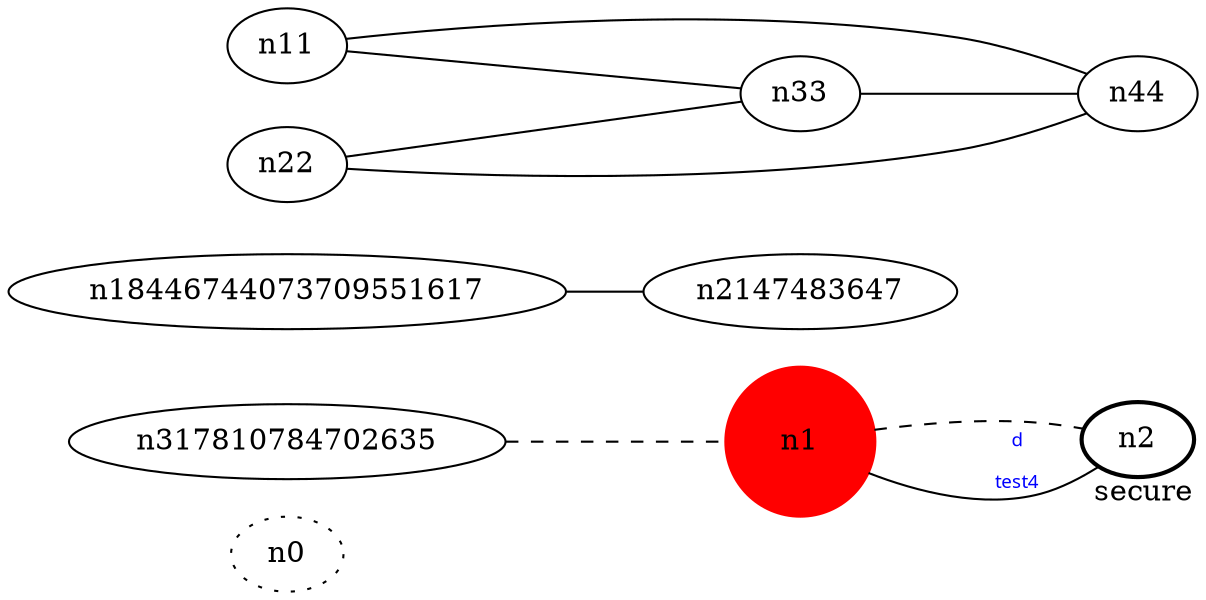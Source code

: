 graph test4 {
	rankdir=LR;
	fontcolor=blue; /* c0; c1; c0 -- c1 */
	n0 [style=dotted, fillcolor="#123457"]; // c2; c3; c2 -- c3
	n1 [height=1, width=1, color=red, style=filled];
	n2 [style=bold, xlabel="secure"];
	n317810784702635 -- n1 -- n2[style=dashed];
	n1 -- n2 [fontname="comic sans", label="d\n\l\G", fontcolor=blue, fontsize=9];
	n18446744073709551617 -- n2147483647;
	n11 -- n33;
	n11 -- n44;
	n22 -- n33;
	n22 -- n44;
	n33 -- n44;
}
